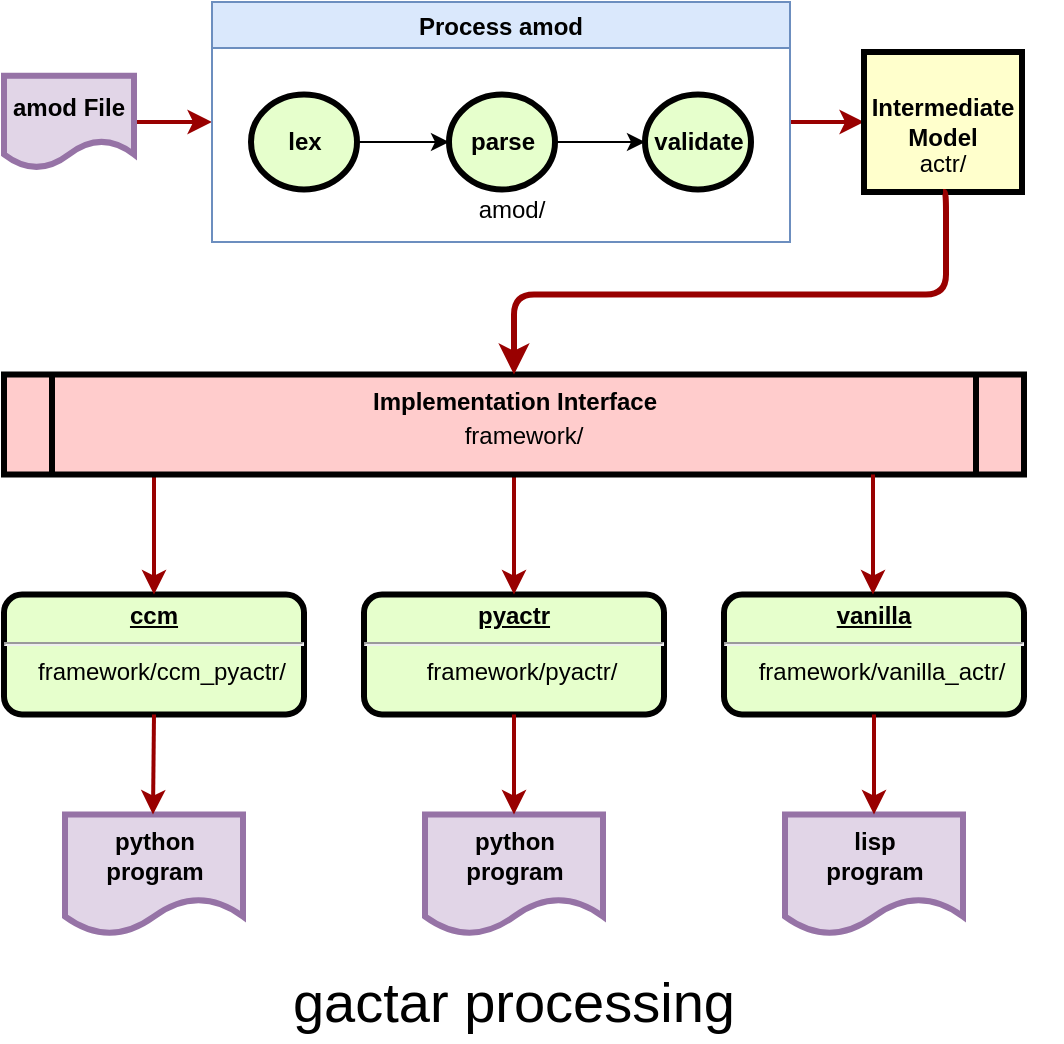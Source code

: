 <mxfile version="14.9.6" type="device"><diagram name="Page-1" id="c7558073-3199-34d8-9f00-42111426c3f3"><mxGraphModel dx="1106" dy="1003" grid="1" gridSize="10" guides="1" tooltips="1" connect="1" arrows="1" fold="1" page="1" pageScale="1" pageWidth="826" pageHeight="1169" background="none" math="0" shadow="0"><root><mxCell id="0"/><mxCell id="1" parent="0"/><mxCell id="9" value="&lt;p style=&quot;margin: 0px ; margin-top: 4px ; text-align: center ; text-decoration: underline&quot;&gt;&lt;strong&gt;vanilla&lt;/strong&gt;&lt;/p&gt;&lt;hr&gt;&lt;p style=&quot;margin: 0px ; margin-left: 8px&quot;&gt;&lt;span style=&quot;font-weight: 400&quot;&gt;framework/vanilla_actr/&lt;/span&gt;&lt;br&gt;&lt;/p&gt;" style="verticalAlign=middle;align=center;overflow=fill;fontSize=12;fontFamily=Helvetica;html=1;rounded=1;fontStyle=1;strokeWidth=3;fillColor=#E6FFCC" parent="1" vertex="1"><mxGeometry x="400" y="336.25" width="150" height="60" as="geometry"/></mxCell><mxCell id="10" value="&lt;p style=&quot;margin: 4px 0px 0px; text-decoration: underline;&quot;&gt;&lt;strong&gt;ccm&lt;/strong&gt;&lt;/p&gt;&lt;hr&gt;&lt;p style=&quot;margin: 0px 0px 0px 8px;&quot;&gt;&lt;span style=&quot;font-weight: normal&quot;&gt;framework/ccm_pyactr/&lt;/span&gt;&lt;/p&gt;" style="verticalAlign=middle;align=center;overflow=fill;fontSize=12;fontFamily=Helvetica;html=1;rounded=1;fontStyle=1;strokeWidth=3;fillColor=#E6FFCC" parent="1" vertex="1"><mxGeometry x="40" y="336.25" width="150" height="60" as="geometry"/></mxCell><mxCell id="36" value="" style="edgeStyle=none;noEdgeStyle=1;strokeColor=#990000;strokeWidth=2;entryX=0;entryY=0.5;entryDx=0;entryDy=0;" parent="1" source="hyeWZFNne96kKPvq3QCU-103" target="hyeWZFNne96kKPvq3QCU-110" edge="1"><mxGeometry width="100" height="100" relative="1" as="geometry"><mxPoint x="263.5" y="100" as="sourcePoint"/><mxPoint x="134" y="56.25" as="targetPoint"/></mxGeometry></mxCell><mxCell id="11" value="&lt;p style=&quot;margin: 0px ; margin-top: 4px ; text-align: center ; text-decoration: underline&quot;&gt;&lt;strong&gt;&lt;strong&gt;pyactr&lt;/strong&gt;&lt;br&gt;&lt;/strong&gt;&lt;/p&gt;&lt;hr&gt;&lt;p style=&quot;margin: 0px ; margin-left: 8px&quot;&gt;&lt;span style=&quot;font-weight: 400&quot;&gt;framework/pyactr/&lt;/span&gt;&lt;br&gt;&lt;/p&gt;" style="verticalAlign=middle;align=center;overflow=fill;fontSize=12;fontFamily=Helvetica;html=1;rounded=1;fontStyle=1;strokeWidth=3;fillColor=#E6FFCC" parent="1" vertex="1"><mxGeometry x="220" y="336.25" width="150" height="60" as="geometry"/></mxCell><mxCell id="88" value="" style="edgeStyle=elbowEdgeStyle;elbow=horizontal;strokeColor=#990000;strokeWidth=2;entryX=0.5;entryY=0;entryDx=0;entryDy=0;" parent="1" source="5" target="11" edge="1"><mxGeometry width="100" height="100" relative="1" as="geometry"><mxPoint x="-20" y="516.25" as="sourcePoint"/><mxPoint x="284" y="326.25" as="targetPoint"/><Array as="points"><mxPoint x="295" y="306.25"/><mxPoint x="300" y="316.25"/></Array></mxGeometry></mxCell><mxCell id="92" value="" style="edgeStyle=elbowEdgeStyle;elbow=horizontal;strokeColor=#990000;strokeWidth=2;entryX=0.5;entryY=0;entryDx=0;entryDy=0;" parent="1" source="5" target="10" edge="1"><mxGeometry width="100" height="100" relative="1" as="geometry"><mxPoint x="-40.0" y="516.25" as="sourcePoint"/><mxPoint x="134" y="326.25" as="targetPoint"/><Array as="points"><mxPoint x="115" y="316.25"/><mxPoint x="130" y="326.25"/></Array></mxGeometry></mxCell><mxCell id="hyeWZFNne96kKPvq3QCU-98" value="" style="edgeStyle=none;noEdgeStyle=1;strokeColor=#990000;strokeWidth=2;entryX=0;entryY=0.5;entryDx=0;entryDy=0;exitX=1;exitY=0.5;exitDx=0;exitDy=0;" parent="1" source="hyeWZFNne96kKPvq3QCU-110" target="hyeWZFNne96kKPvq3QCU-96" edge="1"><mxGeometry width="100" height="100" relative="1" as="geometry"><mxPoint x="464" y="116.25" as="sourcePoint"/><mxPoint x="521.5" y="99.5" as="targetPoint"/></mxGeometry></mxCell><mxCell id="hyeWZFNne96kKPvq3QCU-99" style="edgeStyle=orthogonalEdgeStyle;rounded=0;orthogonalLoop=1;jettySize=auto;html=1;exitX=0.5;exitY=1;exitDx=0;exitDy=0;" parent="1" edge="1"><mxGeometry relative="1" as="geometry"><mxPoint x="353.25" y="130" as="sourcePoint"/><mxPoint x="353.3" y="130" as="targetPoint"/></mxGeometry></mxCell><mxCell id="hyeWZFNne96kKPvq3QCU-103" value="&lt;meta charset=&quot;utf-8&quot;&gt;&lt;span style=&quot;color: rgb(0, 0, 0); font-family: helvetica; font-size: 12px; font-style: normal; font-weight: 700; letter-spacing: normal; text-align: center; text-indent: 0px; text-transform: none; word-spacing: 0px; display: inline; float: none;&quot;&gt;amod File&lt;/span&gt;" style="shape=document;whiteSpace=wrap;html=1;boundedLbl=1;align=center;verticalAlign=middle;fontStyle=1;strokeWidth=3;fillColor=#e1d5e7;strokeColor=#9673a6;" parent="1" vertex="1"><mxGeometry x="40" y="76.88" width="65" height="46.25" as="geometry"/></mxCell><mxCell id="hyeWZFNne96kKPvq3QCU-110" value="Process amod" style="swimlane;align=center;verticalAlign=middle;html=0;fillColor=#dae8fc;strokeColor=#6c8ebf;sketch=0;swimlaneFillColor=#ffffff;" parent="1" vertex="1"><mxGeometry x="144" y="40" width="289" height="120" as="geometry"/></mxCell><mxCell id="hyeWZFNne96kKPvq3QCU-117" value="" style="group" parent="hyeWZFNne96kKPvq3QCU-110" vertex="1" connectable="0"><mxGeometry x="19.5" y="46.25" width="250" height="47.5" as="geometry"/></mxCell><mxCell id="hyeWZFNne96kKPvq3QCU-100" value="lex" style="ellipse;whiteSpace=wrap;html=1;align=center;verticalAlign=middle;rounded=1;fontStyle=1;strokeWidth=3;fillColor=#E6FFCC;" parent="hyeWZFNne96kKPvq3QCU-117" vertex="1"><mxGeometry width="53" height="47.5" as="geometry"/></mxCell><mxCell id="hyeWZFNne96kKPvq3QCU-106" value="parse" style="ellipse;whiteSpace=wrap;html=1;align=center;verticalAlign=middle;rounded=1;fontStyle=1;strokeWidth=3;fillColor=#E6FFCC;" parent="hyeWZFNne96kKPvq3QCU-117" vertex="1"><mxGeometry x="99" width="53" height="47.5" as="geometry"/></mxCell><mxCell id="hyeWZFNne96kKPvq3QCU-107" value="validate" style="ellipse;whiteSpace=wrap;html=1;align=center;verticalAlign=middle;rounded=1;fontStyle=1;strokeWidth=3;fillColor=#E6FFCC;" parent="hyeWZFNne96kKPvq3QCU-117" vertex="1"><mxGeometry x="197" width="53" height="47.5" as="geometry"/></mxCell><mxCell id="hyeWZFNne96kKPvq3QCU-116" style="edgeStyle=orthogonalEdgeStyle;rounded=0;orthogonalLoop=1;jettySize=auto;html=1;exitX=1;exitY=0.5;exitDx=0;exitDy=0;entryX=0;entryY=0.5;entryDx=0;entryDy=0;" parent="hyeWZFNne96kKPvq3QCU-117" source="hyeWZFNne96kKPvq3QCU-100" target="hyeWZFNne96kKPvq3QCU-106" edge="1"><mxGeometry relative="1" as="geometry"/></mxCell><mxCell id="hyeWZFNne96kKPvq3QCU-115" style="edgeStyle=orthogonalEdgeStyle;rounded=0;orthogonalLoop=1;jettySize=auto;html=1;exitX=1;exitY=0.5;exitDx=0;exitDy=0;entryX=0;entryY=0.5;entryDx=0;entryDy=0;" parent="hyeWZFNne96kKPvq3QCU-117" source="hyeWZFNne96kKPvq3QCU-106" target="hyeWZFNne96kKPvq3QCU-107" edge="1"><mxGeometry relative="1" as="geometry"/></mxCell><mxCell id="hyeWZFNne96kKPvq3QCU-127" value="amod/" style="text;html=1;strokeColor=none;fillColor=none;align=center;verticalAlign=middle;whiteSpace=wrap;rounded=0;" parent="hyeWZFNne96kKPvq3QCU-110" vertex="1"><mxGeometry x="129.5" y="93.75" width="40" height="20" as="geometry"/></mxCell><mxCell id="hyeWZFNne96kKPvq3QCU-134" value="" style="group" parent="1" vertex="1" connectable="0"><mxGeometry x="50" y="226.25" width="500" height="50" as="geometry"/></mxCell><mxCell id="5" value="Implementation Interface" style="shape=process;whiteSpace=wrap;align=center;verticalAlign=top;size=0.048;fontStyle=1;strokeWidth=3;fillColor=#FFCCCC" parent="hyeWZFNne96kKPvq3QCU-134" vertex="1"><mxGeometry x="-10" width="510" height="50" as="geometry"/></mxCell><mxCell id="hyeWZFNne96kKPvq3QCU-130" value="framework/" style="text;html=1;strokeColor=none;fillColor=none;align=center;verticalAlign=middle;whiteSpace=wrap;rounded=0;" parent="hyeWZFNne96kKPvq3QCU-134" vertex="1"><mxGeometry x="225" y="21" width="50" height="20" as="geometry"/></mxCell><mxCell id="hyeWZFNne96kKPvq3QCU-135" value="" style="group" parent="1" vertex="1" connectable="0"><mxGeometry x="450" y="45" width="119" height="110" as="geometry"/></mxCell><mxCell id="hyeWZFNne96kKPvq3QCU-96" value="Intermediate&#10;Model" style="whiteSpace=wrap;align=center;verticalAlign=middle;fontStyle=1;strokeWidth=3;fillColor=#FFFFCC" parent="hyeWZFNne96kKPvq3QCU-135" vertex="1"><mxGeometry x="20" y="20" width="79" height="70" as="geometry"/></mxCell><mxCell id="hyeWZFNne96kKPvq3QCU-129" value="actr/" style="text;html=1;strokeColor=none;fillColor=none;align=center;verticalAlign=middle;whiteSpace=wrap;rounded=0;" parent="hyeWZFNne96kKPvq3QCU-135" vertex="1"><mxGeometry x="41.944" y="67.031" width="35.111" height="17.5" as="geometry"/></mxCell><mxCell id="hyeWZFNne96kKPvq3QCU-138" style="edgeStyle=orthogonalEdgeStyle;rounded=1;orthogonalLoop=1;jettySize=auto;html=1;entryX=0.5;entryY=0;entryDx=0;entryDy=0;exitX=0.5;exitY=1;exitDx=0;exitDy=0;strokeColor=#990000;strokeWidth=3;" parent="1" source="hyeWZFNne96kKPvq3QCU-96" target="5" edge="1"><mxGeometry relative="1" as="geometry"><mxPoint x="434" y="206.25" as="targetPoint"/><Array as="points"><mxPoint x="511" y="186.25"/><mxPoint x="295" y="186.25"/></Array></mxGeometry></mxCell><mxCell id="hyeWZFNne96kKPvq3QCU-139" value="python&lt;br&gt;program" style="shape=document;whiteSpace=wrap;html=1;boundedLbl=1;align=center;verticalAlign=middle;fontStyle=1;strokeColor=#9673a6;strokeWidth=3;fillColor=#e1d5e7;" parent="1" vertex="1"><mxGeometry x="70.5" y="446.25" width="89" height="60" as="geometry"/></mxCell><mxCell id="hyeWZFNne96kKPvq3QCU-142" value="python&lt;br&gt;program" style="shape=document;whiteSpace=wrap;html=1;boundedLbl=1;align=center;verticalAlign=middle;fontStyle=1;strokeColor=#9673a6;strokeWidth=3;fillColor=#e1d5e7;" parent="1" vertex="1"><mxGeometry x="250.5" y="446.25" width="89" height="60" as="geometry"/></mxCell><mxCell id="hyeWZFNne96kKPvq3QCU-143" value="lisp&lt;br&gt;program" style="shape=document;whiteSpace=wrap;html=1;boundedLbl=1;align=center;verticalAlign=middle;fontStyle=1;strokeColor=#9673a6;strokeWidth=3;fillColor=#e1d5e7;" parent="1" vertex="1"><mxGeometry x="430.5" y="446.25" width="89" height="60" as="geometry"/></mxCell><mxCell id="hyeWZFNne96kKPvq3QCU-145" value="" style="edgeStyle=elbowEdgeStyle;elbow=horizontal;strokeColor=#990000;strokeWidth=2;entryX=0.5;entryY=0;entryDx=0;entryDy=0;" parent="1" source="5" target="9" edge="1"><mxGeometry width="100" height="100" relative="1" as="geometry"><mxPoint x="504" y="316.25" as="sourcePoint"/><mxPoint x="504" y="326.25" as="targetPoint"/><Array as="points"><mxPoint x="474.5" y="306.25"/><mxPoint x="479.5" y="316.25"/></Array></mxGeometry></mxCell><mxCell id="hyeWZFNne96kKPvq3QCU-146" value="" style="edgeStyle=elbowEdgeStyle;elbow=horizontal;strokeColor=#990000;strokeWidth=2;exitX=0.5;exitY=1;exitDx=0;exitDy=0;entryX=0.5;entryY=0;entryDx=0;entryDy=0;" parent="1" source="10" target="hyeWZFNne96kKPvq3QCU-139" edge="1"><mxGeometry width="100" height="100" relative="1" as="geometry"><mxPoint x="94" y="416.25" as="sourcePoint"/><mxPoint x="115" y="446.25" as="targetPoint"/><Array as="points"><mxPoint x="114.5" y="426.25"/><mxPoint x="119.5" y="436.25"/></Array></mxGeometry></mxCell><mxCell id="hyeWZFNne96kKPvq3QCU-148" value="" style="edgeStyle=elbowEdgeStyle;elbow=horizontal;strokeColor=#990000;strokeWidth=2;entryX=0.5;entryY=0;entryDx=0;entryDy=0;exitX=0.5;exitY=1;exitDx=0;exitDy=0;" parent="1" source="11" target="hyeWZFNne96kKPvq3QCU-142" edge="1"><mxGeometry width="100" height="100" relative="1" as="geometry"><mxPoint x="354" y="416.25" as="sourcePoint"/><mxPoint x="354" y="486.25" as="targetPoint"/><Array as="points"><mxPoint x="295" y="426.25"/><mxPoint x="359" y="456.25"/></Array></mxGeometry></mxCell><mxCell id="hyeWZFNne96kKPvq3QCU-149" value="" style="edgeStyle=elbowEdgeStyle;elbow=horizontal;strokeColor=#990000;strokeWidth=2;entryX=0.5;entryY=0;entryDx=0;entryDy=0;exitX=0.5;exitY=1;exitDx=0;exitDy=0;" parent="1" source="9" target="hyeWZFNne96kKPvq3QCU-143" edge="1"><mxGeometry width="100" height="100" relative="1" as="geometry"><mxPoint x="564" y="406.25" as="sourcePoint"/><mxPoint x="564" y="476.25" as="targetPoint"/><Array as="points"><mxPoint x="475" y="426.25"/><mxPoint x="569" y="446.25"/></Array></mxGeometry></mxCell><mxCell id="hyeWZFNne96kKPvq3QCU-152" value="&lt;font style=&quot;font-size: 28px&quot;&gt;gactar processing&lt;/font&gt;" style="text;html=1;strokeColor=none;fillColor=none;align=center;verticalAlign=middle;whiteSpace=wrap;rounded=0;sketch=0;" parent="1" vertex="1"><mxGeometry x="135" y="520" width="320" height="40" as="geometry"/></mxCell></root></mxGraphModel></diagram></mxfile>